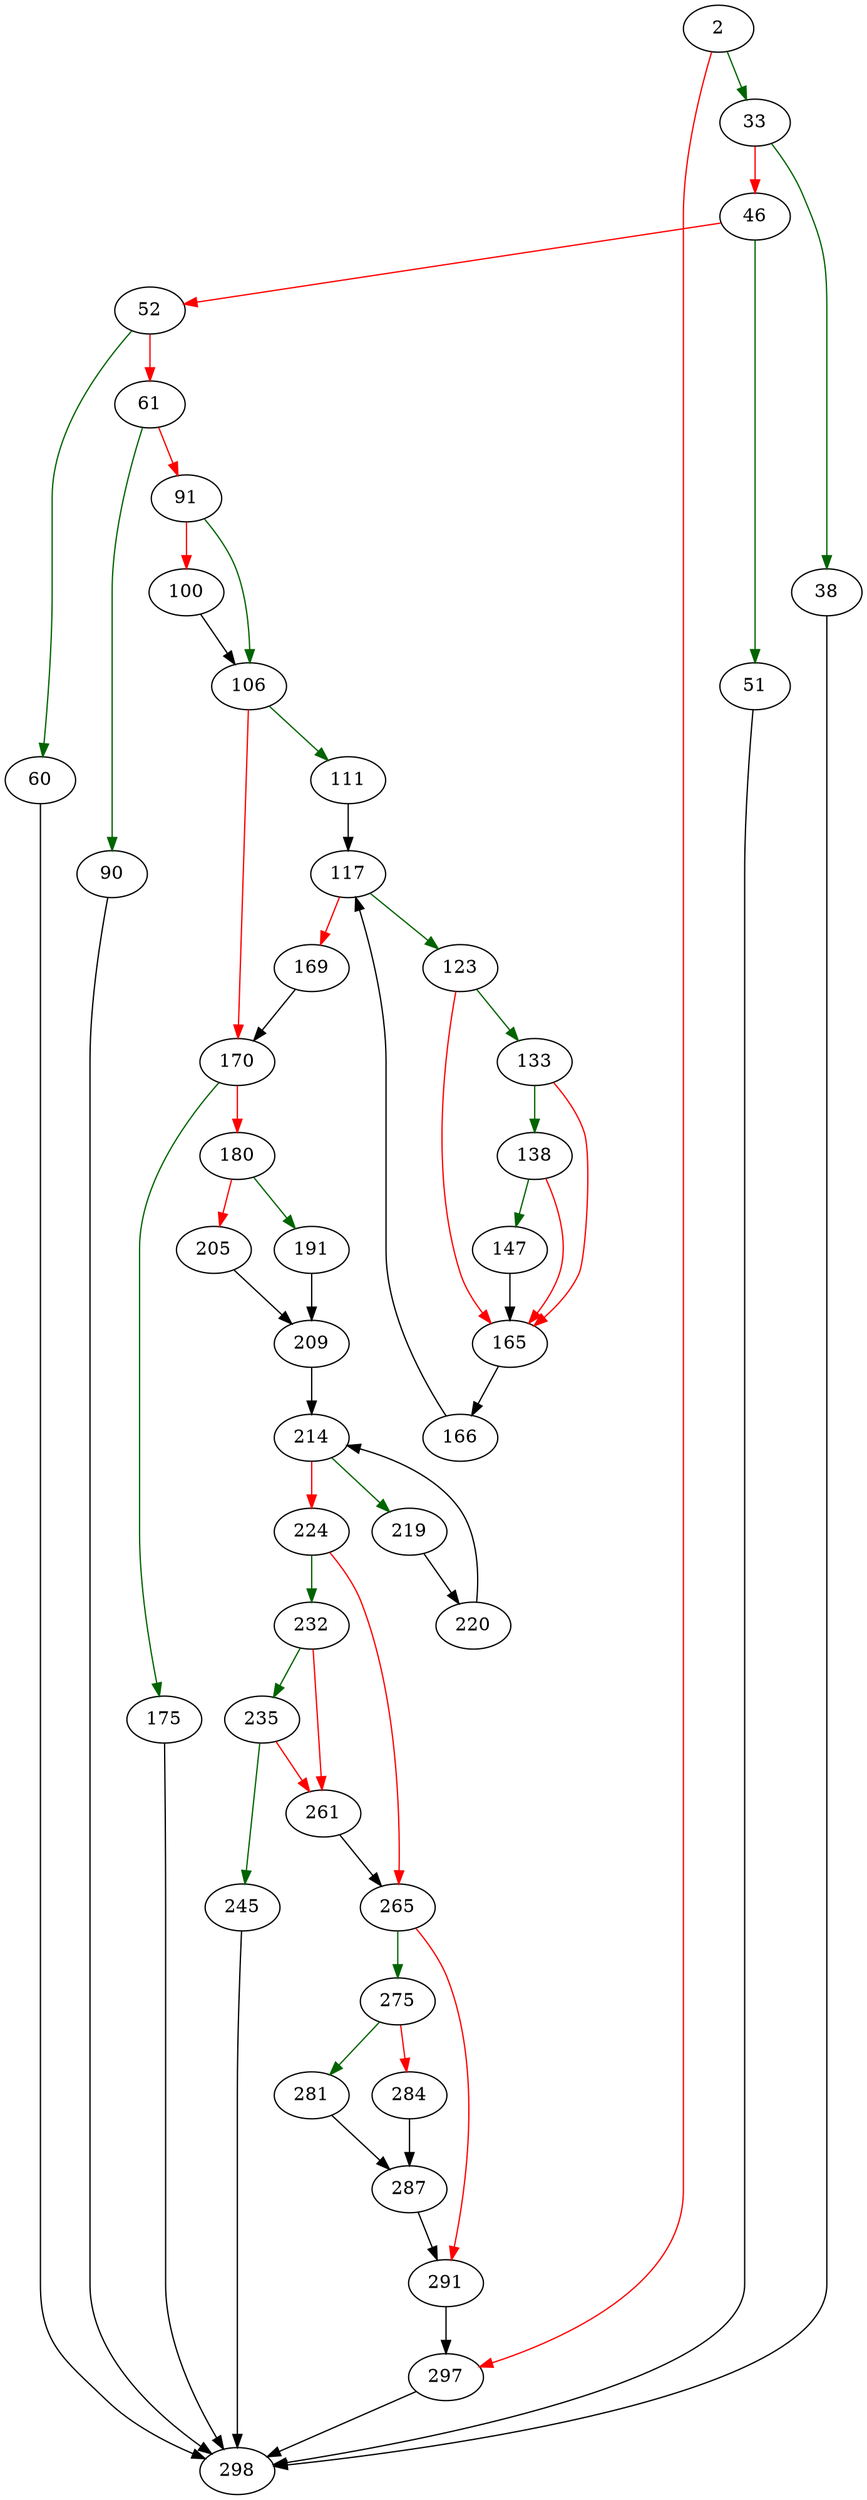strict digraph "withExpand" {
	// Node definitions.
	2 [entry=true];
	33;
	297;
	38;
	46;
	298;
	51;
	52;
	60;
	61;
	90;
	91;
	106;
	100;
	111;
	170;
	117;
	123;
	169;
	133;
	165;
	138;
	147;
	166;
	175;
	180;
	191;
	205;
	209;
	214;
	219;
	224;
	220;
	232;
	265;
	235;
	261;
	245;
	275;
	291;
	281;
	284;
	287;

	// Edge definitions.
	2 -> 33 [
		color=darkgreen
		cond=true
	];
	2 -> 297 [
		color=red
		cond=false
	];
	33 -> 38 [
		color=darkgreen
		cond=true
	];
	33 -> 46 [
		color=red
		cond=false
	];
	297 -> 298;
	38 -> 298;
	46 -> 51 [
		color=darkgreen
		cond=true
	];
	46 -> 52 [
		color=red
		cond=false
	];
	51 -> 298;
	52 -> 60 [
		color=darkgreen
		cond=true
	];
	52 -> 61 [
		color=red
		cond=false
	];
	60 -> 298;
	61 -> 90 [
		color=darkgreen
		cond=true
	];
	61 -> 91 [
		color=red
		cond=false
	];
	90 -> 298;
	91 -> 106 [
		color=darkgreen
		cond=true
	];
	91 -> 100 [
		color=red
		cond=false
	];
	106 -> 111 [
		color=darkgreen
		cond=true
	];
	106 -> 170 [
		color=red
		cond=false
	];
	100 -> 106;
	111 -> 117;
	170 -> 175 [
		color=darkgreen
		cond=true
	];
	170 -> 180 [
		color=red
		cond=false
	];
	117 -> 123 [
		color=darkgreen
		cond=true
	];
	117 -> 169 [
		color=red
		cond=false
	];
	123 -> 133 [
		color=darkgreen
		cond=true
	];
	123 -> 165 [
		color=red
		cond=false
	];
	169 -> 170;
	133 -> 165 [
		color=red
		cond=false
	];
	133 -> 138 [
		color=darkgreen
		cond=true
	];
	165 -> 166;
	138 -> 165 [
		color=red
		cond=false
	];
	138 -> 147 [
		color=darkgreen
		cond=true
	];
	147 -> 165;
	166 -> 117;
	175 -> 298;
	180 -> 191 [
		color=darkgreen
		cond=true
	];
	180 -> 205 [
		color=red
		cond=false
	];
	191 -> 209;
	205 -> 209;
	209 -> 214;
	214 -> 219 [
		color=darkgreen
		cond=true
	];
	214 -> 224 [
		color=red
		cond=false
	];
	219 -> 220;
	224 -> 232 [
		color=darkgreen
		cond=true
	];
	224 -> 265 [
		color=red
		cond=false
	];
	220 -> 214;
	232 -> 235 [
		color=darkgreen
		cond=true
	];
	232 -> 261 [
		color=red
		cond=false
	];
	265 -> 275 [
		color=darkgreen
		cond=true
	];
	265 -> 291 [
		color=red
		cond=false
	];
	235 -> 261 [
		color=red
		cond=false
	];
	235 -> 245 [
		color=darkgreen
		cond=true
	];
	261 -> 265;
	245 -> 298;
	275 -> 281 [
		color=darkgreen
		cond=true
	];
	275 -> 284 [
		color=red
		cond=false
	];
	291 -> 297;
	281 -> 287;
	284 -> 287;
	287 -> 291;
}